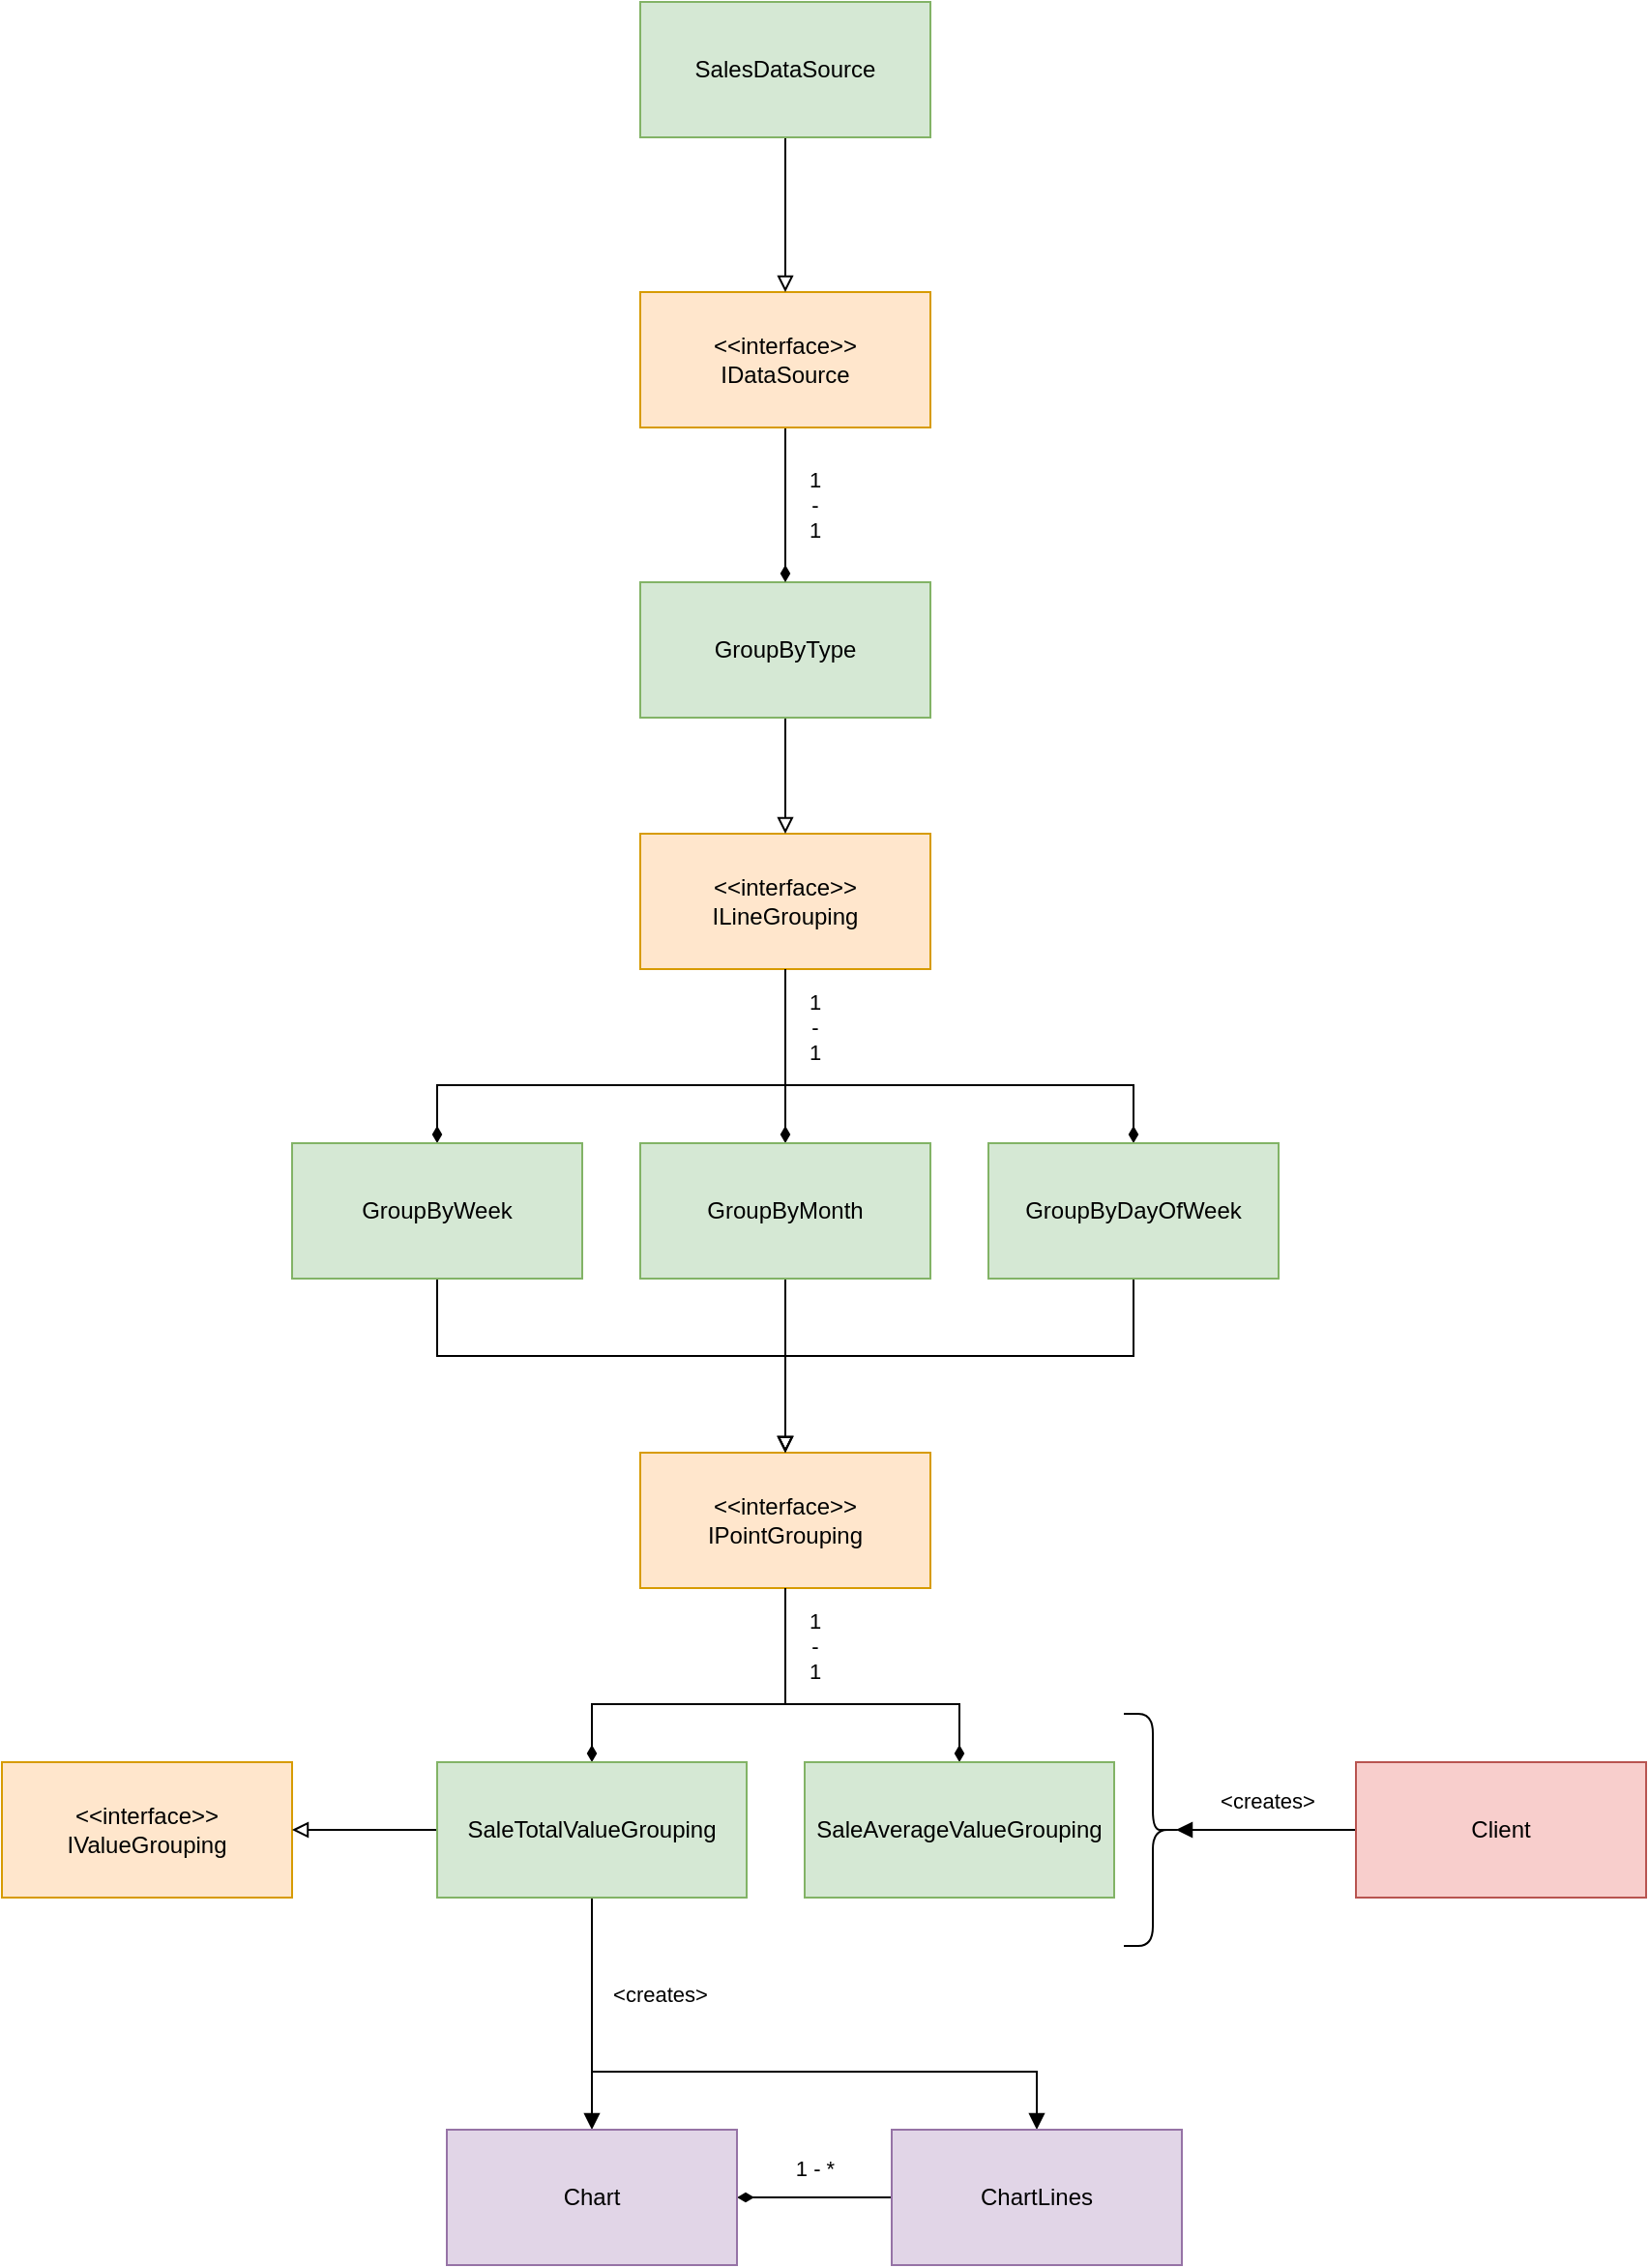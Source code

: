<mxfile version="14.1.8" type="device"><diagram id="92ifmsvtkc34A_-PFEkX" name="Page-1"><mxGraphModel dx="1936" dy="1946" grid="1" gridSize="10" guides="1" tooltips="1" connect="1" arrows="1" fold="1" page="1" pageScale="1" pageWidth="850" pageHeight="1100" math="0" shadow="0"><root><mxCell id="0"/><mxCell id="1" parent="0"/><mxCell id="atznFiFgOiTX2Q2zjF74-2" value="&amp;lt;&amp;lt;interface&amp;gt;&amp;gt;&lt;br&gt;ILineGrouping" style="rounded=0;whiteSpace=wrap;html=1;fillColor=#ffe6cc;strokeColor=#d79b00;" parent="1" vertex="1"><mxGeometry x="290" y="20" width="150" height="70" as="geometry"/></mxCell><mxCell id="atznFiFgOiTX2Q2zjF74-4" value="&amp;lt;&amp;lt;interface&amp;gt;&amp;gt;&lt;br&gt;IPointGrouping" style="rounded=0;whiteSpace=wrap;html=1;fillColor=#ffe6cc;strokeColor=#d79b00;" parent="1" vertex="1"><mxGeometry x="290" y="340" width="150" height="70" as="geometry"/></mxCell><mxCell id="atznFiFgOiTX2Q2zjF74-5" value="&amp;lt;&amp;lt;interface&amp;gt;&amp;gt;&lt;br&gt;IValueGrouping" style="rounded=0;whiteSpace=wrap;html=1;fillColor=#ffe6cc;strokeColor=#d79b00;" parent="1" vertex="1"><mxGeometry x="-40" y="500" width="150" height="70" as="geometry"/></mxCell><mxCell id="atznFiFgOiTX2Q2zjF74-11" style="edgeStyle=orthogonalEdgeStyle;rounded=0;orthogonalLoop=1;jettySize=auto;html=1;endArrow=block;endFill=0;" parent="1" source="atznFiFgOiTX2Q2zjF74-6" target="atznFiFgOiTX2Q2zjF74-2" edge="1"><mxGeometry relative="1" as="geometry"/></mxCell><mxCell id="atznFiFgOiTX2Q2zjF74-6" value="GroupByType" style="rounded=0;whiteSpace=wrap;html=1;fillColor=#d5e8d4;strokeColor=#82b366;" parent="1" vertex="1"><mxGeometry x="290" y="-110" width="150" height="70" as="geometry"/></mxCell><mxCell id="LAF1Zr534OaHfPrHLt1k-10" style="edgeStyle=orthogonalEdgeStyle;rounded=0;orthogonalLoop=1;jettySize=auto;html=1;startArrow=diamondThin;startFill=1;endArrow=none;endFill=0;" parent="1" source="atznFiFgOiTX2Q2zjF74-7" target="atznFiFgOiTX2Q2zjF74-2" edge="1"><mxGeometry relative="1" as="geometry"/></mxCell><mxCell id="LAF1Zr534OaHfPrHLt1k-12" style="edgeStyle=orthogonalEdgeStyle;rounded=0;orthogonalLoop=1;jettySize=auto;html=1;startArrow=none;startFill=0;endArrow=block;endFill=0;" parent="1" source="atznFiFgOiTX2Q2zjF74-7" target="atznFiFgOiTX2Q2zjF74-4" edge="1"><mxGeometry relative="1" as="geometry"/></mxCell><mxCell id="atznFiFgOiTX2Q2zjF74-7" value="GroupByMonth" style="rounded=0;whiteSpace=wrap;html=1;fillColor=#d5e8d4;strokeColor=#82b366;" parent="1" vertex="1"><mxGeometry x="290" y="180" width="150" height="70" as="geometry"/></mxCell><mxCell id="LAF1Zr534OaHfPrHLt1k-9" style="edgeStyle=orthogonalEdgeStyle;rounded=0;orthogonalLoop=1;jettySize=auto;html=1;startArrow=diamondThin;startFill=1;endArrow=none;endFill=0;" parent="1" source="atznFiFgOiTX2Q2zjF74-9" target="atznFiFgOiTX2Q2zjF74-2" edge="1"><mxGeometry relative="1" as="geometry"><Array as="points"><mxPoint x="185" y="150"/><mxPoint x="365" y="150"/></Array></mxGeometry></mxCell><mxCell id="LAF1Zr534OaHfPrHLt1k-14" style="edgeStyle=orthogonalEdgeStyle;rounded=0;orthogonalLoop=1;jettySize=auto;html=1;startArrow=none;startFill=0;endArrow=block;endFill=0;" parent="1" source="atznFiFgOiTX2Q2zjF74-9" target="atznFiFgOiTX2Q2zjF74-4" edge="1"><mxGeometry relative="1" as="geometry"><Array as="points"><mxPoint x="185" y="290"/><mxPoint x="365" y="290"/></Array></mxGeometry></mxCell><mxCell id="atznFiFgOiTX2Q2zjF74-9" value="GroupByWeek" style="rounded=0;whiteSpace=wrap;html=1;fillColor=#d5e8d4;strokeColor=#82b366;" parent="1" vertex="1"><mxGeometry x="110" y="180" width="150" height="70" as="geometry"/></mxCell><mxCell id="atznFiFgOiTX2Q2zjF74-13" style="edgeStyle=orthogonalEdgeStyle;rounded=0;orthogonalLoop=1;jettySize=auto;html=1;endArrow=block;endFill=0;" parent="1" source="atznFiFgOiTX2Q2zjF74-10" target="atznFiFgOiTX2Q2zjF74-5" edge="1"><mxGeometry relative="1" as="geometry"/></mxCell><mxCell id="atznFiFgOiTX2Q2zjF74-26" style="edgeStyle=orthogonalEdgeStyle;rounded=0;orthogonalLoop=1;jettySize=auto;html=1;startArrow=none;startFill=0;endArrow=block;endFill=1;" parent="1" source="atznFiFgOiTX2Q2zjF74-10" target="atznFiFgOiTX2Q2zjF74-21" edge="1"><mxGeometry relative="1" as="geometry"/></mxCell><mxCell id="atznFiFgOiTX2Q2zjF74-27" style="edgeStyle=orthogonalEdgeStyle;rounded=0;orthogonalLoop=1;jettySize=auto;html=1;startArrow=none;startFill=0;endArrow=block;endFill=1;" parent="1" source="atznFiFgOiTX2Q2zjF74-10" target="atznFiFgOiTX2Q2zjF74-22" edge="1"><mxGeometry relative="1" as="geometry"><Array as="points"><mxPoint x="265" y="660"/><mxPoint x="495" y="660"/></Array></mxGeometry></mxCell><mxCell id="atznFiFgOiTX2Q2zjF74-28" value="&amp;lt;creates&amp;gt;" style="edgeLabel;html=1;align=center;verticalAlign=middle;resizable=0;points=[];" parent="atznFiFgOiTX2Q2zjF74-27" vertex="1" connectable="0"><mxGeometry x="0.331" y="4" relative="1" as="geometry"><mxPoint x="-108" y="-36" as="offset"/></mxGeometry></mxCell><mxCell id="atznFiFgOiTX2Q2zjF74-29" value="1&lt;br&gt;-&lt;br&gt;1" style="edgeStyle=orthogonalEdgeStyle;rounded=0;orthogonalLoop=1;jettySize=auto;html=1;startArrow=diamondThin;startFill=1;endArrow=none;endFill=0;" parent="1" source="atznFiFgOiTX2Q2zjF74-10" target="atznFiFgOiTX2Q2zjF74-4" edge="1"><mxGeometry x="0.684" y="-15" relative="1" as="geometry"><mxPoint as="offset"/><Array as="points"><mxPoint x="265" y="470"/><mxPoint x="365" y="470"/></Array></mxGeometry></mxCell><mxCell id="atznFiFgOiTX2Q2zjF74-10" value="SaleTotalValueGrouping" style="rounded=0;whiteSpace=wrap;html=1;fillColor=#d5e8d4;strokeColor=#82b366;" parent="1" vertex="1"><mxGeometry x="185" y="500" width="160" height="70" as="geometry"/></mxCell><mxCell id="atznFiFgOiTX2Q2zjF74-25" value="1 - *" style="edgeStyle=orthogonalEdgeStyle;rounded=0;orthogonalLoop=1;jettySize=auto;html=1;startArrow=diamondThin;startFill=1;endArrow=none;endFill=0;" parent="1" source="atznFiFgOiTX2Q2zjF74-21" target="atznFiFgOiTX2Q2zjF74-22" edge="1"><mxGeometry y="15" relative="1" as="geometry"><mxPoint as="offset"/></mxGeometry></mxCell><mxCell id="atznFiFgOiTX2Q2zjF74-21" value="Chart" style="rounded=0;whiteSpace=wrap;html=1;fillColor=#e1d5e7;strokeColor=#9673a6;" parent="1" vertex="1"><mxGeometry x="190" y="690" width="150" height="70" as="geometry"/></mxCell><mxCell id="atznFiFgOiTX2Q2zjF74-22" value="ChartLines" style="rounded=0;whiteSpace=wrap;html=1;fillColor=#e1d5e7;strokeColor=#9673a6;" parent="1" vertex="1"><mxGeometry x="420" y="690" width="150" height="70" as="geometry"/></mxCell><mxCell id="atznFiFgOiTX2Q2zjF74-35" value="&amp;lt;creates&amp;gt;" style="edgeStyle=orthogonalEdgeStyle;rounded=0;orthogonalLoop=1;jettySize=auto;html=1;startArrow=none;startFill=0;endArrow=block;endFill=1;entryX=0.1;entryY=0.5;entryDx=0;entryDy=0;entryPerimeter=0;" parent="1" source="atznFiFgOiTX2Q2zjF74-34" target="LAF1Zr534OaHfPrHLt1k-8" edge="1"><mxGeometry y="-15" relative="1" as="geometry"><mxPoint as="offset"/><mxPoint x="740" y="480" as="targetPoint"/><Array as="points"><mxPoint x="725" y="530"/></Array></mxGeometry></mxCell><mxCell id="atznFiFgOiTX2Q2zjF74-34" value="Client" style="rounded=0;whiteSpace=wrap;html=1;fillColor=#f8cecc;strokeColor=#b85450;" parent="1" vertex="1"><mxGeometry x="660" y="500" width="150" height="70" as="geometry"/></mxCell><mxCell id="atznFiFgOiTX2Q2zjF74-38" value="1&lt;br&gt;-&lt;br&gt;1" style="edgeStyle=orthogonalEdgeStyle;rounded=0;orthogonalLoop=1;jettySize=auto;html=1;startArrow=none;startFill=0;endArrow=diamondThin;endFill=1;" parent="1" source="atznFiFgOiTX2Q2zjF74-36" target="atznFiFgOiTX2Q2zjF74-6" edge="1"><mxGeometry y="15" relative="1" as="geometry"><mxPoint as="offset"/></mxGeometry></mxCell><mxCell id="atznFiFgOiTX2Q2zjF74-36" value="&amp;lt;&amp;lt;interface&amp;gt;&amp;gt;&lt;br&gt;IDataSource" style="rounded=0;whiteSpace=wrap;html=1;fillColor=#ffe6cc;strokeColor=#d79b00;" parent="1" vertex="1"><mxGeometry x="290" y="-260" width="150" height="70" as="geometry"/></mxCell><mxCell id="atznFiFgOiTX2Q2zjF74-40" style="edgeStyle=orthogonalEdgeStyle;rounded=0;orthogonalLoop=1;jettySize=auto;html=1;startArrow=none;startFill=0;endArrow=block;endFill=0;" parent="1" source="atznFiFgOiTX2Q2zjF74-39" target="atznFiFgOiTX2Q2zjF74-36" edge="1"><mxGeometry relative="1" as="geometry"/></mxCell><mxCell id="atznFiFgOiTX2Q2zjF74-39" value="SalesDataSource" style="rounded=0;whiteSpace=wrap;html=1;fillColor=#d5e8d4;strokeColor=#82b366;" parent="1" vertex="1"><mxGeometry x="290" y="-410" width="150" height="70" as="geometry"/></mxCell><mxCell id="LAF1Zr534OaHfPrHLt1k-11" value="1&lt;br&gt;-&lt;br&gt;1" style="edgeStyle=orthogonalEdgeStyle;rounded=0;orthogonalLoop=1;jettySize=auto;html=1;startArrow=diamondThin;startFill=1;endArrow=none;endFill=0;" parent="1" source="LAF1Zr534OaHfPrHLt1k-1" target="atznFiFgOiTX2Q2zjF74-2" edge="1"><mxGeometry x="0.778" y="-15" relative="1" as="geometry"><Array as="points"><mxPoint x="545" y="150"/><mxPoint x="365" y="150"/></Array><mxPoint as="offset"/></mxGeometry></mxCell><mxCell id="LAF1Zr534OaHfPrHLt1k-13" style="edgeStyle=orthogonalEdgeStyle;rounded=0;orthogonalLoop=1;jettySize=auto;html=1;startArrow=none;startFill=0;endArrow=block;endFill=0;" parent="1" source="LAF1Zr534OaHfPrHLt1k-1" target="atznFiFgOiTX2Q2zjF74-4" edge="1"><mxGeometry relative="1" as="geometry"><Array as="points"><mxPoint x="545" y="290"/><mxPoint x="365" y="290"/></Array></mxGeometry></mxCell><mxCell id="LAF1Zr534OaHfPrHLt1k-1" value="GroupByDayOfWeek" style="rounded=0;whiteSpace=wrap;html=1;fillColor=#d5e8d4;strokeColor=#82b366;" parent="1" vertex="1"><mxGeometry x="470" y="180" width="150" height="70" as="geometry"/></mxCell><mxCell id="LAF1Zr534OaHfPrHLt1k-7" style="edgeStyle=orthogonalEdgeStyle;rounded=0;orthogonalLoop=1;jettySize=auto;html=1;startArrow=diamondThin;startFill=1;endArrow=none;endFill=0;" parent="1" source="LAF1Zr534OaHfPrHLt1k-6" target="atznFiFgOiTX2Q2zjF74-4" edge="1"><mxGeometry relative="1" as="geometry"><Array as="points"><mxPoint x="455" y="470"/><mxPoint x="365" y="470"/></Array></mxGeometry></mxCell><mxCell id="LAF1Zr534OaHfPrHLt1k-6" value="SaleAverageValueGrouping" style="rounded=0;whiteSpace=wrap;html=1;fillColor=#d5e8d4;strokeColor=#82b366;" parent="1" vertex="1"><mxGeometry x="375" y="500" width="160" height="70" as="geometry"/></mxCell><mxCell id="LAF1Zr534OaHfPrHLt1k-8" value="" style="shape=curlyBracket;whiteSpace=wrap;html=1;rounded=1;rotation=-180;" parent="1" vertex="1"><mxGeometry x="540" y="475" width="30" height="120" as="geometry"/></mxCell></root></mxGraphModel></diagram></mxfile>